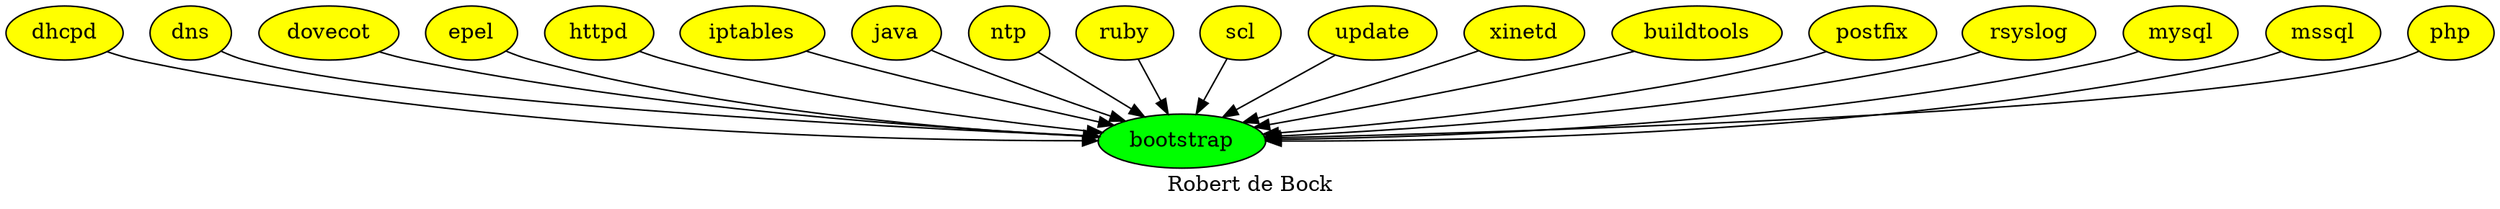 digraph PhiloDilemma {
  label = "Robert de Bock" ;
  overlap=false
  {
    bootstrap [fillcolor=green style=filled]
    dhcpd [fillcolor=yellow style=filled]
    dns [fillcolor=yellow style=filled]
    dovecot [fillcolor=yellow style=filled]
    epel [fillcolor=yellow style=filled]    
    httpd [fillcolor=yellow style=filled]
    iptables [fillcolor=yellow style=filled]
    java [fillcolor=yellow style=filled]
    ntp [fillcolor=yellow style=filled]
    ruby [fillcolor=yellow style=filled]
    scl [fillcolor=yellow style=filled]
    update [fillcolor=yellow style=filled]
    xinetd [fillcolor=yellow style=filled]
    buildtools [fillcolor=yellow style=filled]
    postfix [fillcolor=yellow style=filled]
    rsyslog [fillcolor=yellow style=filled]
    mysql [fillcolor=yellow style=filled]
    mssql [fillcolor=yellow style=filled]
    php [fillcolor=yellow style=filled]
  }
  {buildtools dhcpd dns dovecot epel httpd iptables java mysql mssql ntp php postfix rsyslog ruby scl update xinetd} -> bootstrap
}
